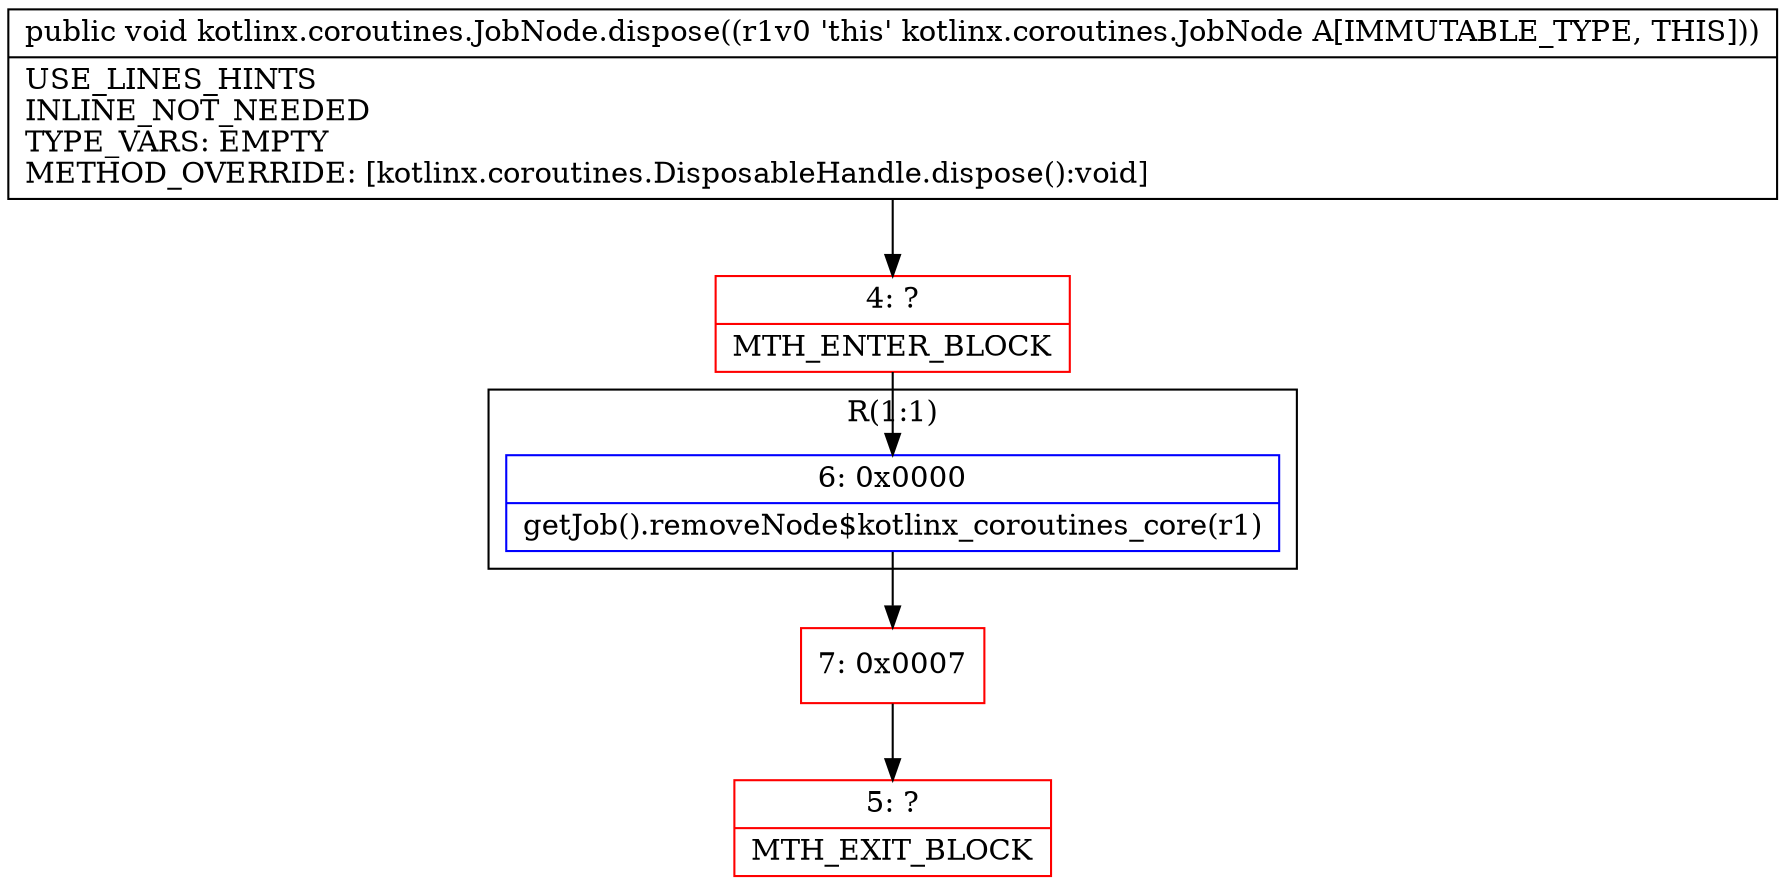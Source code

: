 digraph "CFG forkotlinx.coroutines.JobNode.dispose()V" {
subgraph cluster_Region_308792632 {
label = "R(1:1)";
node [shape=record,color=blue];
Node_6 [shape=record,label="{6\:\ 0x0000|getJob().removeNode$kotlinx_coroutines_core(r1)\l}"];
}
Node_4 [shape=record,color=red,label="{4\:\ ?|MTH_ENTER_BLOCK\l}"];
Node_7 [shape=record,color=red,label="{7\:\ 0x0007}"];
Node_5 [shape=record,color=red,label="{5\:\ ?|MTH_EXIT_BLOCK\l}"];
MethodNode[shape=record,label="{public void kotlinx.coroutines.JobNode.dispose((r1v0 'this' kotlinx.coroutines.JobNode A[IMMUTABLE_TYPE, THIS]))  | USE_LINES_HINTS\lINLINE_NOT_NEEDED\lTYPE_VARS: EMPTY\lMETHOD_OVERRIDE: [kotlinx.coroutines.DisposableHandle.dispose():void]\l}"];
MethodNode -> Node_4;Node_6 -> Node_7;
Node_4 -> Node_6;
Node_7 -> Node_5;
}

